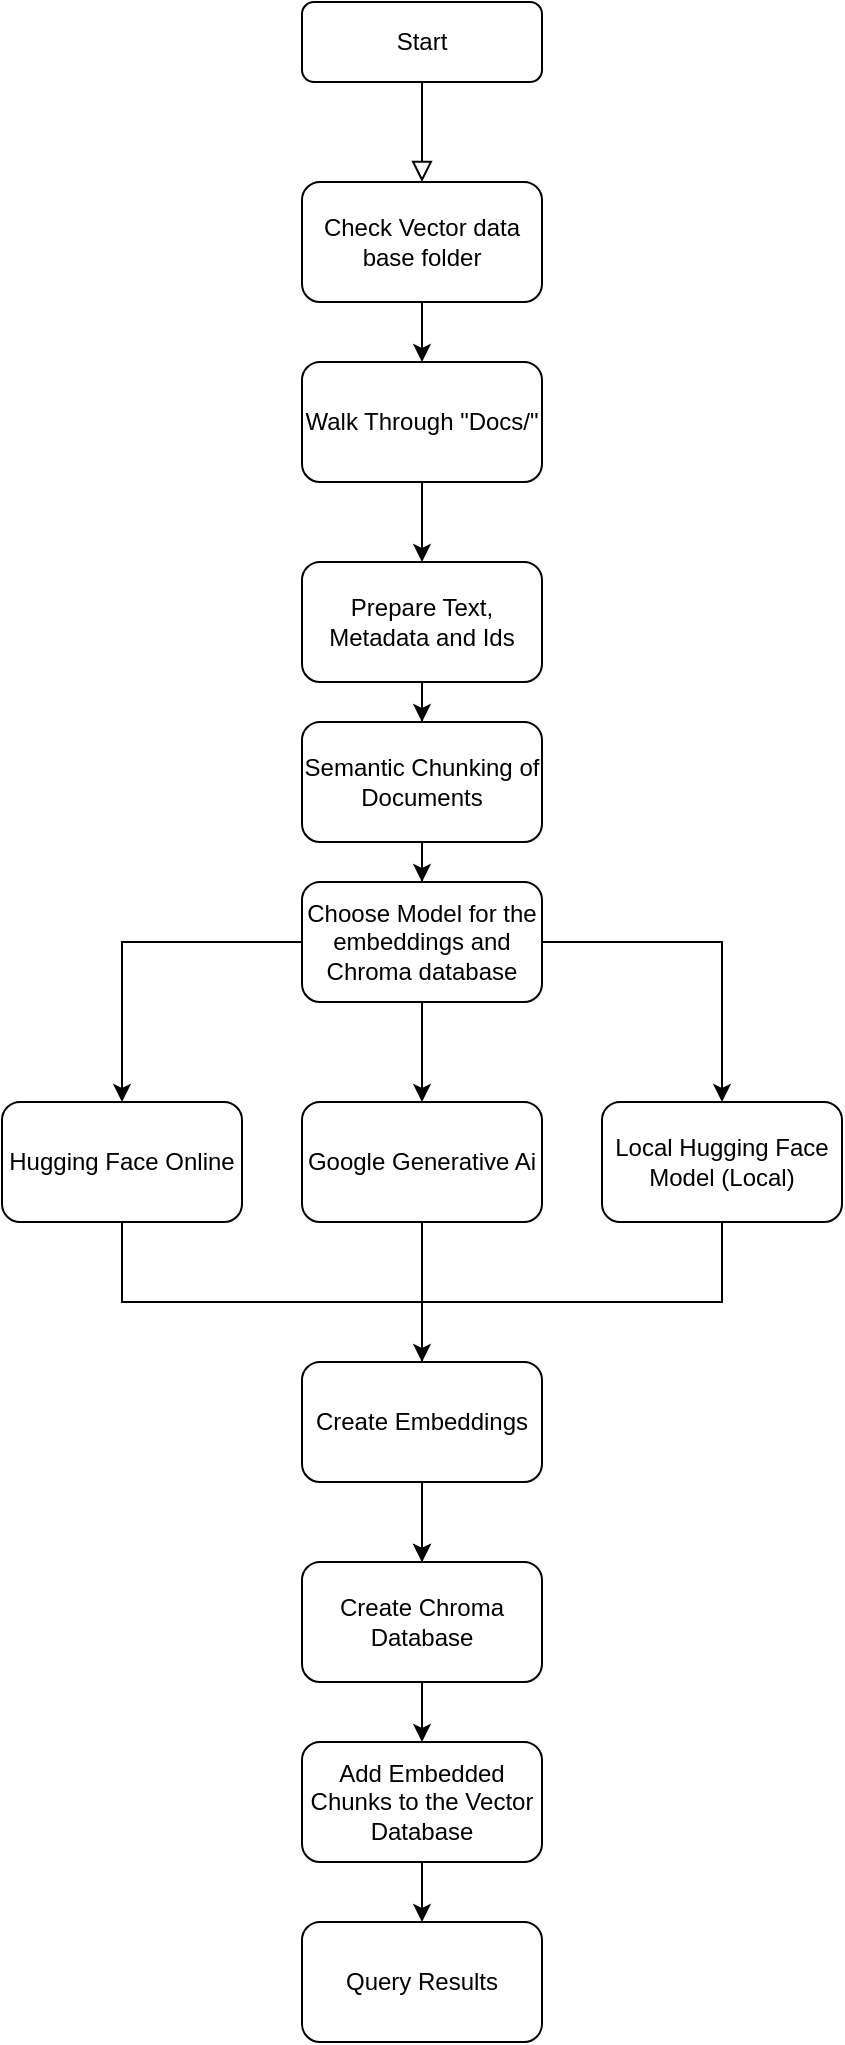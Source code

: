 <mxfile version="26.2.14">
  <diagram id="C5RBs43oDa-KdzZeNtuy" name="Page-1">
    <mxGraphModel dx="1418" dy="752" grid="1" gridSize="10" guides="1" tooltips="1" connect="1" arrows="1" fold="1" page="1" pageScale="1" pageWidth="827" pageHeight="1169" math="0" shadow="0">
      <root>
        <mxCell id="WIyWlLk6GJQsqaUBKTNV-0" />
        <mxCell id="WIyWlLk6GJQsqaUBKTNV-1" parent="WIyWlLk6GJQsqaUBKTNV-0" />
        <mxCell id="WIyWlLk6GJQsqaUBKTNV-2" value="" style="rounded=0;html=1;jettySize=auto;orthogonalLoop=1;fontSize=11;endArrow=block;endFill=0;endSize=8;strokeWidth=1;shadow=0;labelBackgroundColor=none;edgeStyle=orthogonalEdgeStyle;" parent="WIyWlLk6GJQsqaUBKTNV-1" source="WIyWlLk6GJQsqaUBKTNV-3" edge="1">
          <mxGeometry relative="1" as="geometry">
            <mxPoint x="414" y="110" as="targetPoint" />
          </mxGeometry>
        </mxCell>
        <mxCell id="WIyWlLk6GJQsqaUBKTNV-3" value="Start" style="rounded=1;whiteSpace=wrap;html=1;fontSize=12;glass=0;strokeWidth=1;shadow=0;" parent="WIyWlLk6GJQsqaUBKTNV-1" vertex="1">
          <mxGeometry x="354" y="20" width="120" height="40" as="geometry" />
        </mxCell>
        <mxCell id="TbqfFHRrbxU-Mn83PtUF-0" value="Check Vector data base folder" style="rounded=1;whiteSpace=wrap;html=1;" vertex="1" parent="WIyWlLk6GJQsqaUBKTNV-1">
          <mxGeometry x="354" y="110" width="120" height="60" as="geometry" />
        </mxCell>
        <mxCell id="TbqfFHRrbxU-Mn83PtUF-1" value="" style="endArrow=classic;html=1;rounded=0;exitX=0.5;exitY=1;exitDx=0;exitDy=0;" edge="1" parent="WIyWlLk6GJQsqaUBKTNV-1" source="TbqfFHRrbxU-Mn83PtUF-0" target="TbqfFHRrbxU-Mn83PtUF-2">
          <mxGeometry width="50" height="50" relative="1" as="geometry">
            <mxPoint x="584" y="350" as="sourcePoint" />
            <mxPoint x="414" y="230" as="targetPoint" />
          </mxGeometry>
        </mxCell>
        <mxCell id="TbqfFHRrbxU-Mn83PtUF-2" value="Walk Through &quot;Docs/&quot;" style="rounded=1;whiteSpace=wrap;html=1;" vertex="1" parent="WIyWlLk6GJQsqaUBKTNV-1">
          <mxGeometry x="354" y="200" width="120" height="60" as="geometry" />
        </mxCell>
        <mxCell id="TbqfFHRrbxU-Mn83PtUF-3" value="" style="endArrow=classic;html=1;rounded=0;exitX=0.5;exitY=1;exitDx=0;exitDy=0;" edge="1" parent="WIyWlLk6GJQsqaUBKTNV-1" source="TbqfFHRrbxU-Mn83PtUF-2" target="TbqfFHRrbxU-Mn83PtUF-4">
          <mxGeometry width="50" height="50" relative="1" as="geometry">
            <mxPoint x="584" y="350" as="sourcePoint" />
            <mxPoint x="414" y="300" as="targetPoint" />
          </mxGeometry>
        </mxCell>
        <mxCell id="TbqfFHRrbxU-Mn83PtUF-5" style="edgeStyle=orthogonalEdgeStyle;rounded=0;orthogonalLoop=1;jettySize=auto;html=1;" edge="1" parent="WIyWlLk6GJQsqaUBKTNV-1" source="TbqfFHRrbxU-Mn83PtUF-25" target="TbqfFHRrbxU-Mn83PtUF-6">
          <mxGeometry relative="1" as="geometry">
            <mxPoint x="414" y="470" as="targetPoint" />
          </mxGeometry>
        </mxCell>
        <mxCell id="TbqfFHRrbxU-Mn83PtUF-4" value="Prepare Text, Metadata and Ids" style="rounded=1;whiteSpace=wrap;html=1;" vertex="1" parent="WIyWlLk6GJQsqaUBKTNV-1">
          <mxGeometry x="354" y="300" width="120" height="60" as="geometry" />
        </mxCell>
        <mxCell id="TbqfFHRrbxU-Mn83PtUF-9" value="" style="edgeStyle=orthogonalEdgeStyle;rounded=0;orthogonalLoop=1;jettySize=auto;html=1;" edge="1" parent="WIyWlLk6GJQsqaUBKTNV-1" source="TbqfFHRrbxU-Mn83PtUF-6" target="TbqfFHRrbxU-Mn83PtUF-8">
          <mxGeometry relative="1" as="geometry" />
        </mxCell>
        <mxCell id="TbqfFHRrbxU-Mn83PtUF-10" style="edgeStyle=orthogonalEdgeStyle;rounded=0;orthogonalLoop=1;jettySize=auto;html=1;entryX=0.5;entryY=0;entryDx=0;entryDy=0;" edge="1" parent="WIyWlLk6GJQsqaUBKTNV-1" source="TbqfFHRrbxU-Mn83PtUF-6" target="TbqfFHRrbxU-Mn83PtUF-11">
          <mxGeometry relative="1" as="geometry">
            <mxPoint x="584" y="530" as="targetPoint" />
          </mxGeometry>
        </mxCell>
        <mxCell id="TbqfFHRrbxU-Mn83PtUF-14" style="edgeStyle=orthogonalEdgeStyle;rounded=0;orthogonalLoop=1;jettySize=auto;html=1;entryX=0.5;entryY=0;entryDx=0;entryDy=0;" edge="1" parent="WIyWlLk6GJQsqaUBKTNV-1" source="TbqfFHRrbxU-Mn83PtUF-6" target="TbqfFHRrbxU-Mn83PtUF-13">
          <mxGeometry relative="1" as="geometry" />
        </mxCell>
        <mxCell id="TbqfFHRrbxU-Mn83PtUF-6" value="Choose Model for the embeddings and Chroma database" style="rounded=1;whiteSpace=wrap;html=1;" vertex="1" parent="WIyWlLk6GJQsqaUBKTNV-1">
          <mxGeometry x="354" y="460" width="120" height="60" as="geometry" />
        </mxCell>
        <mxCell id="TbqfFHRrbxU-Mn83PtUF-18" style="edgeStyle=orthogonalEdgeStyle;rounded=0;orthogonalLoop=1;jettySize=auto;html=1;" edge="1" parent="WIyWlLk6GJQsqaUBKTNV-1" source="TbqfFHRrbxU-Mn83PtUF-8">
          <mxGeometry relative="1" as="geometry">
            <mxPoint x="414" y="700" as="targetPoint" />
          </mxGeometry>
        </mxCell>
        <mxCell id="TbqfFHRrbxU-Mn83PtUF-8" value="Google Generative Ai" style="rounded=1;whiteSpace=wrap;html=1;" vertex="1" parent="WIyWlLk6GJQsqaUBKTNV-1">
          <mxGeometry x="354" y="570" width="120" height="60" as="geometry" />
        </mxCell>
        <mxCell id="TbqfFHRrbxU-Mn83PtUF-19" style="edgeStyle=orthogonalEdgeStyle;rounded=0;orthogonalLoop=1;jettySize=auto;html=1;entryX=0.5;entryY=0;entryDx=0;entryDy=0;" edge="1" parent="WIyWlLk6GJQsqaUBKTNV-1" source="TbqfFHRrbxU-Mn83PtUF-11" target="TbqfFHRrbxU-Mn83PtUF-15">
          <mxGeometry relative="1" as="geometry">
            <Array as="points">
              <mxPoint x="564" y="670" />
              <mxPoint x="414" y="670" />
            </Array>
          </mxGeometry>
        </mxCell>
        <mxCell id="TbqfFHRrbxU-Mn83PtUF-11" value="Local Hugging Face Model (Local)" style="rounded=1;whiteSpace=wrap;html=1;" vertex="1" parent="WIyWlLk6GJQsqaUBKTNV-1">
          <mxGeometry x="504" y="570" width="120" height="60" as="geometry" />
        </mxCell>
        <mxCell id="TbqfFHRrbxU-Mn83PtUF-16" style="edgeStyle=orthogonalEdgeStyle;rounded=0;orthogonalLoop=1;jettySize=auto;html=1;entryX=0.5;entryY=0;entryDx=0;entryDy=0;" edge="1" parent="WIyWlLk6GJQsqaUBKTNV-1" source="TbqfFHRrbxU-Mn83PtUF-13" target="TbqfFHRrbxU-Mn83PtUF-15">
          <mxGeometry relative="1" as="geometry">
            <Array as="points">
              <mxPoint x="264" y="670" />
              <mxPoint x="414" y="670" />
            </Array>
          </mxGeometry>
        </mxCell>
        <mxCell id="TbqfFHRrbxU-Mn83PtUF-13" value="Hugging Face Online" style="rounded=1;whiteSpace=wrap;html=1;" vertex="1" parent="WIyWlLk6GJQsqaUBKTNV-1">
          <mxGeometry x="204" y="570" width="120" height="60" as="geometry" />
        </mxCell>
        <mxCell id="TbqfFHRrbxU-Mn83PtUF-20" style="edgeStyle=orthogonalEdgeStyle;rounded=0;orthogonalLoop=1;jettySize=auto;html=1;" edge="1" parent="WIyWlLk6GJQsqaUBKTNV-1" source="TbqfFHRrbxU-Mn83PtUF-15" target="TbqfFHRrbxU-Mn83PtUF-21">
          <mxGeometry relative="1" as="geometry">
            <mxPoint x="414" y="820" as="targetPoint" />
          </mxGeometry>
        </mxCell>
        <mxCell id="TbqfFHRrbxU-Mn83PtUF-15" value="Create Chroma Database" style="rounded=1;whiteSpace=wrap;html=1;" vertex="1" parent="WIyWlLk6GJQsqaUBKTNV-1">
          <mxGeometry x="354" y="800" width="120" height="60" as="geometry" />
        </mxCell>
        <mxCell id="TbqfFHRrbxU-Mn83PtUF-23" style="edgeStyle=orthogonalEdgeStyle;rounded=0;orthogonalLoop=1;jettySize=auto;html=1;" edge="1" parent="WIyWlLk6GJQsqaUBKTNV-1" source="TbqfFHRrbxU-Mn83PtUF-21" target="TbqfFHRrbxU-Mn83PtUF-24">
          <mxGeometry relative="1" as="geometry">
            <mxPoint x="414" y="1020" as="targetPoint" />
          </mxGeometry>
        </mxCell>
        <mxCell id="TbqfFHRrbxU-Mn83PtUF-21" value="Add Embedded Chunks to the Vector Database" style="rounded=1;whiteSpace=wrap;html=1;" vertex="1" parent="WIyWlLk6GJQsqaUBKTNV-1">
          <mxGeometry x="354" y="890" width="120" height="60" as="geometry" />
        </mxCell>
        <mxCell id="TbqfFHRrbxU-Mn83PtUF-22" value="Create Embeddings" style="rounded=1;whiteSpace=wrap;html=1;" vertex="1" parent="WIyWlLk6GJQsqaUBKTNV-1">
          <mxGeometry x="354" y="700" width="120" height="60" as="geometry" />
        </mxCell>
        <mxCell id="TbqfFHRrbxU-Mn83PtUF-24" value="Query Results" style="rounded=1;whiteSpace=wrap;html=1;" vertex="1" parent="WIyWlLk6GJQsqaUBKTNV-1">
          <mxGeometry x="354" y="980" width="120" height="60" as="geometry" />
        </mxCell>
        <mxCell id="TbqfFHRrbxU-Mn83PtUF-26" value="" style="edgeStyle=orthogonalEdgeStyle;rounded=0;orthogonalLoop=1;jettySize=auto;html=1;" edge="1" parent="WIyWlLk6GJQsqaUBKTNV-1" source="TbqfFHRrbxU-Mn83PtUF-4" target="TbqfFHRrbxU-Mn83PtUF-25">
          <mxGeometry relative="1" as="geometry">
            <mxPoint x="414" y="460" as="targetPoint" />
            <mxPoint x="414" y="360" as="sourcePoint" />
          </mxGeometry>
        </mxCell>
        <mxCell id="TbqfFHRrbxU-Mn83PtUF-25" value="Semantic Chunking of Documents" style="rounded=1;whiteSpace=wrap;html=1;" vertex="1" parent="WIyWlLk6GJQsqaUBKTNV-1">
          <mxGeometry x="354" y="380" width="120" height="60" as="geometry" />
        </mxCell>
      </root>
    </mxGraphModel>
  </diagram>
</mxfile>
